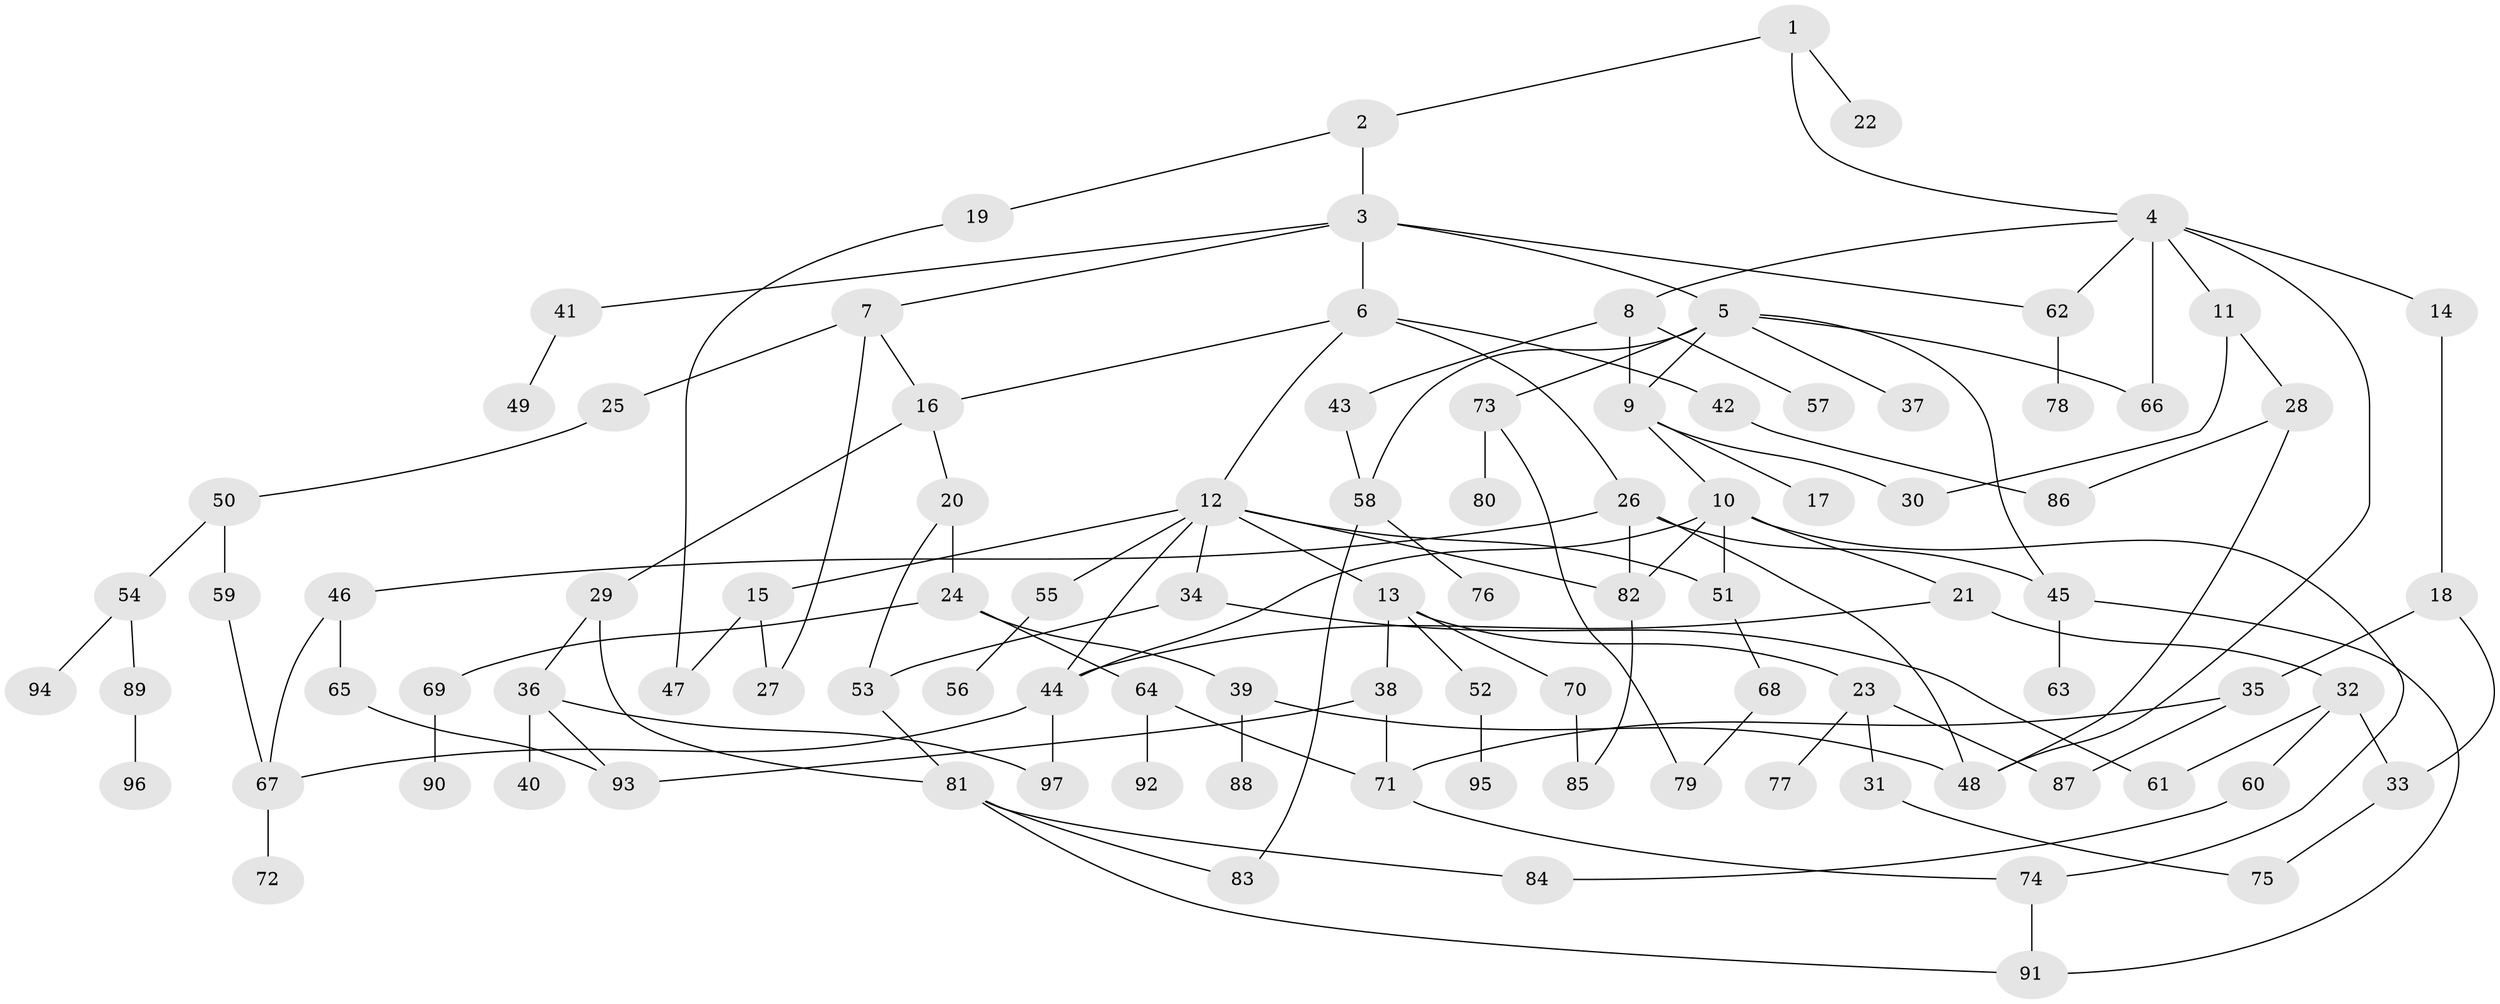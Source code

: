 // coarse degree distribution, {1: 0.4482758620689655, 2: 0.1724137931034483, 3: 0.10344827586206896, 7: 0.06896551724137931, 6: 0.034482758620689655, 5: 0.034482758620689655, 4: 0.06896551724137931, 8: 0.034482758620689655, 9: 0.034482758620689655}
// Generated by graph-tools (version 1.1) at 2025/44/03/04/25 21:44:41]
// undirected, 97 vertices, 134 edges
graph export_dot {
graph [start="1"]
  node [color=gray90,style=filled];
  1;
  2;
  3;
  4;
  5;
  6;
  7;
  8;
  9;
  10;
  11;
  12;
  13;
  14;
  15;
  16;
  17;
  18;
  19;
  20;
  21;
  22;
  23;
  24;
  25;
  26;
  27;
  28;
  29;
  30;
  31;
  32;
  33;
  34;
  35;
  36;
  37;
  38;
  39;
  40;
  41;
  42;
  43;
  44;
  45;
  46;
  47;
  48;
  49;
  50;
  51;
  52;
  53;
  54;
  55;
  56;
  57;
  58;
  59;
  60;
  61;
  62;
  63;
  64;
  65;
  66;
  67;
  68;
  69;
  70;
  71;
  72;
  73;
  74;
  75;
  76;
  77;
  78;
  79;
  80;
  81;
  82;
  83;
  84;
  85;
  86;
  87;
  88;
  89;
  90;
  91;
  92;
  93;
  94;
  95;
  96;
  97;
  1 -- 2;
  1 -- 4;
  1 -- 22;
  2 -- 3;
  2 -- 19;
  3 -- 5;
  3 -- 6;
  3 -- 7;
  3 -- 41;
  3 -- 62;
  4 -- 8;
  4 -- 11;
  4 -- 14;
  4 -- 48;
  4 -- 62;
  4 -- 66;
  5 -- 37;
  5 -- 45;
  5 -- 66;
  5 -- 73;
  5 -- 58;
  5 -- 9;
  6 -- 12;
  6 -- 26;
  6 -- 42;
  6 -- 16;
  7 -- 16;
  7 -- 25;
  7 -- 27;
  8 -- 9;
  8 -- 43;
  8 -- 57;
  9 -- 10;
  9 -- 17;
  9 -- 30;
  10 -- 21;
  10 -- 44;
  10 -- 74;
  10 -- 82;
  10 -- 51;
  11 -- 28;
  11 -- 30;
  12 -- 13;
  12 -- 15;
  12 -- 34;
  12 -- 51;
  12 -- 55;
  12 -- 44;
  12 -- 82;
  13 -- 23;
  13 -- 38;
  13 -- 52;
  13 -- 70;
  14 -- 18;
  15 -- 27;
  15 -- 47;
  16 -- 20;
  16 -- 29;
  18 -- 33;
  18 -- 35;
  19 -- 47;
  20 -- 24;
  20 -- 53;
  21 -- 32;
  21 -- 44;
  23 -- 31;
  23 -- 77;
  23 -- 87;
  24 -- 39;
  24 -- 64;
  24 -- 69;
  25 -- 50;
  26 -- 46;
  26 -- 82;
  26 -- 48;
  26 -- 45;
  28 -- 86;
  28 -- 48;
  29 -- 36;
  29 -- 81;
  31 -- 75;
  32 -- 60;
  32 -- 61;
  32 -- 33;
  33 -- 75;
  34 -- 53;
  34 -- 61;
  35 -- 71;
  35 -- 87;
  36 -- 40;
  36 -- 93;
  36 -- 97;
  38 -- 93;
  38 -- 71;
  39 -- 88;
  39 -- 48;
  41 -- 49;
  42 -- 86;
  43 -- 58;
  44 -- 97;
  44 -- 67;
  45 -- 63;
  45 -- 91;
  46 -- 65;
  46 -- 67;
  50 -- 54;
  50 -- 59;
  51 -- 68;
  52 -- 95;
  53 -- 81;
  54 -- 89;
  54 -- 94;
  55 -- 56;
  58 -- 76;
  58 -- 83;
  59 -- 67;
  60 -- 84;
  62 -- 78;
  64 -- 92;
  64 -- 71;
  65 -- 93;
  67 -- 72;
  68 -- 79;
  69 -- 90;
  70 -- 85;
  71 -- 74;
  73 -- 80;
  73 -- 79;
  74 -- 91;
  81 -- 83;
  81 -- 84;
  81 -- 91;
  82 -- 85;
  89 -- 96;
}
